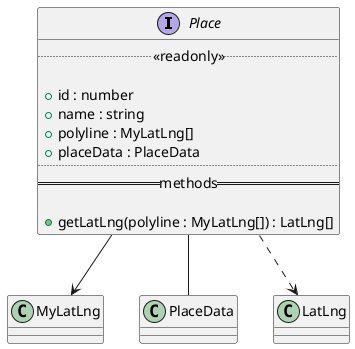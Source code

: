 @startuml Place Diagram
interface Place {
  ..<<readonly>>..

  + id : number
  + name : string
  + polyline : MyLatLng[]
  + placeData : PlaceData
  ....
  == methods ==

  + getLatLng(polyline : MyLatLng[]) : LatLng[]
}

Place --> MyLatLng
Place -- PlaceData
Place ..> LatLng
@enduml
